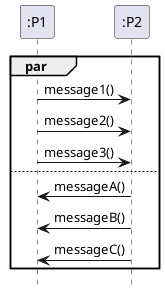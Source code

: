 @startuml
hide footbox
skinparam backgroundcolor transparent
participant ":P1" as P1
participant ":P2" as P2


par 
  P1 -> P2 : message1()
  P1 -> P2 : message2()
  P1 -> P2 : message3()
else
  P1 <- P2 : messageA()
  P1 <- P2 : messageB()
  P1 <- P2 : messageC()
end par

@enduml